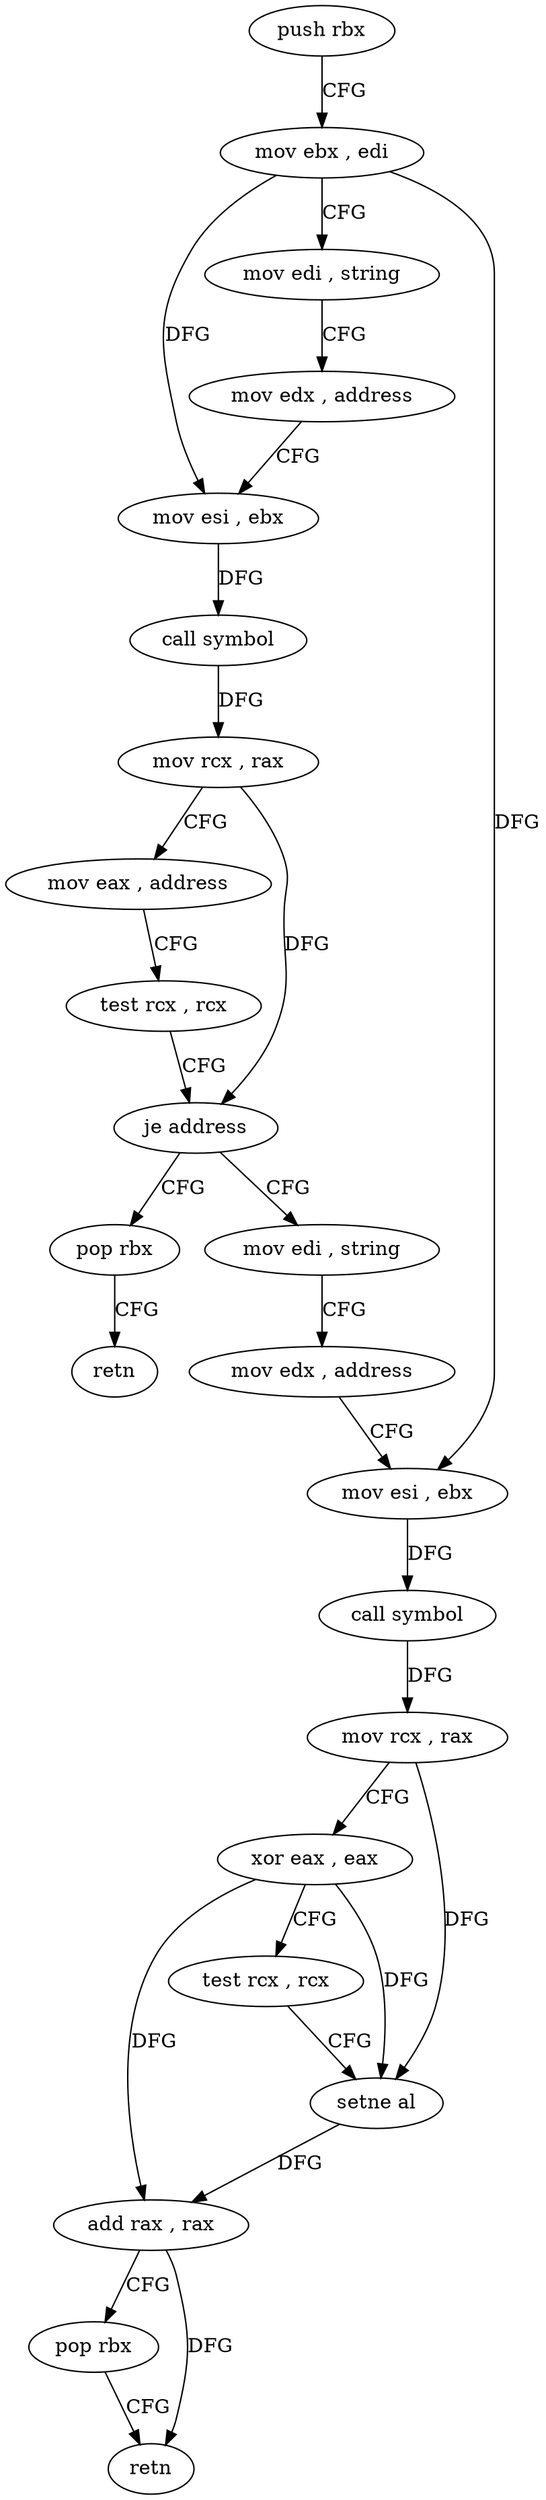 digraph "func" {
"4233360" [label = "push rbx" ]
"4233361" [label = "mov ebx , edi" ]
"4233363" [label = "mov edi , string" ]
"4233368" [label = "mov edx , address" ]
"4233373" [label = "mov esi , ebx" ]
"4233375" [label = "call symbol" ]
"4233380" [label = "mov rcx , rax" ]
"4233383" [label = "mov eax , address" ]
"4233388" [label = "test rcx , rcx" ]
"4233391" [label = "je address" ]
"4233395" [label = "mov edi , string" ]
"4233393" [label = "pop rbx" ]
"4233400" [label = "mov edx , address" ]
"4233405" [label = "mov esi , ebx" ]
"4233407" [label = "call symbol" ]
"4233412" [label = "mov rcx , rax" ]
"4233415" [label = "xor eax , eax" ]
"4233417" [label = "test rcx , rcx" ]
"4233420" [label = "setne al" ]
"4233423" [label = "add rax , rax" ]
"4233426" [label = "pop rbx" ]
"4233427" [label = "retn" ]
"4233394" [label = "retn" ]
"4233360" -> "4233361" [ label = "CFG" ]
"4233361" -> "4233363" [ label = "CFG" ]
"4233361" -> "4233373" [ label = "DFG" ]
"4233361" -> "4233405" [ label = "DFG" ]
"4233363" -> "4233368" [ label = "CFG" ]
"4233368" -> "4233373" [ label = "CFG" ]
"4233373" -> "4233375" [ label = "DFG" ]
"4233375" -> "4233380" [ label = "DFG" ]
"4233380" -> "4233383" [ label = "CFG" ]
"4233380" -> "4233391" [ label = "DFG" ]
"4233383" -> "4233388" [ label = "CFG" ]
"4233388" -> "4233391" [ label = "CFG" ]
"4233391" -> "4233395" [ label = "CFG" ]
"4233391" -> "4233393" [ label = "CFG" ]
"4233395" -> "4233400" [ label = "CFG" ]
"4233393" -> "4233394" [ label = "CFG" ]
"4233400" -> "4233405" [ label = "CFG" ]
"4233405" -> "4233407" [ label = "DFG" ]
"4233407" -> "4233412" [ label = "DFG" ]
"4233412" -> "4233415" [ label = "CFG" ]
"4233412" -> "4233420" [ label = "DFG" ]
"4233415" -> "4233417" [ label = "CFG" ]
"4233415" -> "4233420" [ label = "DFG" ]
"4233415" -> "4233423" [ label = "DFG" ]
"4233417" -> "4233420" [ label = "CFG" ]
"4233420" -> "4233423" [ label = "DFG" ]
"4233423" -> "4233426" [ label = "CFG" ]
"4233423" -> "4233427" [ label = "DFG" ]
"4233426" -> "4233427" [ label = "CFG" ]
}
